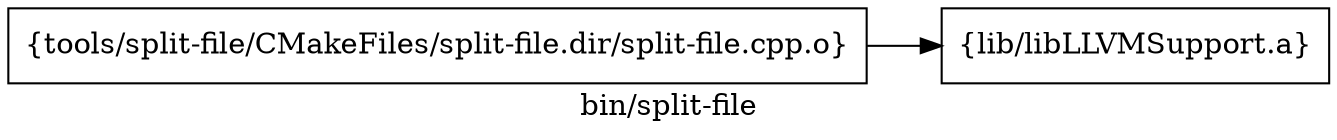 digraph "bin/split-file" {
	label="bin/split-file";
	rankdir=LR;
	{ rank=same; Node0x563265e4e058;  }

	Node0x563265e4e058 [shape=record,shape=box,group=0,label="{tools/split-file/CMakeFiles/split-file.dir/split-file.cpp.o}"];
	Node0x563265e4e058 -> Node0x563265e4e1e8;
	Node0x563265e4e1e8 [shape=record,shape=box,group=0,label="{lib/libLLVMSupport.a}"];
}
